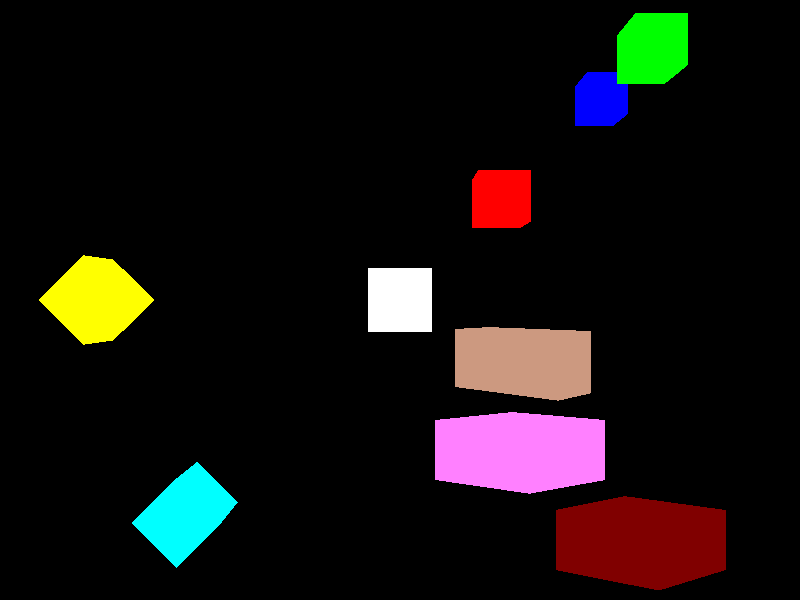// Camera is placed 10 units behind the origin
camera {
    location <0, 0, -10>
    look_at <0, 0, 0>
}

// Light source is placed 10 units behind the origin
light_source {
    <0, 0, -10> 
    color rgb <1, 1, 1>
}

// Light source shining from top left corner of the scene
light_source {
    <-10, 10, 0> 
    color rgb <1, 1, 1>
}

// White box is centred at the origin
box {
    <0.5, 0.5, 0.5> <-0.5, -0.5, -0.5>
    pigment {
        color rgb <1, 1, 1>
    }
}

// Red box is translated by <2, 2, 2>
box {
    <0.5, 0.5, 0.5> <-0.5, -0.5, -0.5>
    pigment {
        color rgb <1, 0, 0>
    }

    translate <2, 2, 2>
}

// Green box is translated by <5, 5, 2>
box {
    <0.5, 0.5, 0.5> <-0.5, -0.5, -0.5>
    pigment {
        color rgb <0, 1, 0>
    }

    translate <5, 5, 2>
}

// Blue box is translated by <5, 5, 5>
box {
    <0.5, 0.5, 0.5> <-0.5, -0.5, -0.5>
    pigment {
        color rgb <0, 0, 1>
    }

    translate <5, 5, 5>
}

// Yellow box is first rotated around z axis by 45 degrees and then
// shifted left by 5 units
box {
    <0.5, 0.5, 0.5> <-0.5, -0.5, -0.5>
    pigment {
        color rgb <1, 1, 0>
    }

    rotate <0, 0, 45> 
    translate <-5, 0, 0>
}

// Cyan box is first shift left by 5 units and then the box is rotated
// around z axis by 45 degrees. In the rendered image, it can be seen
// that the whole box as a whole orbits around the z axis due to the
// rotation and occupies a new place 45 degrees away from the yellow box
// in the orbit.
box {
    <0.5, 0.5, 0.5> <-0.5, -0.5, -0.5>
    pigment {
        color rgb <0, 1, 1>
    }

    translate <-5, 0, 0>
    rotate <0, 0, 45> 
}

// The length of the brown box is first doubled along x axis, then it is
// rotated 45 degrees around y axis. As a result, the elongated face is
// rotated towards left. Then it is translated to a new position below
// the origin.
box {
    <0.5, 0.5, 0.5> <-0.5, -0.5, -0.5>
    pigment {
        color rgb <0.8, 0.6, 0.5>
    }

    scale <2, 1, 1>
    rotate <0, 45, 0>
    translate <2, -1.0, 0>
}

// The pink box is first rotated 45 degrees around y axis. Then it is
// scaled by a factor of 2 along x axis. As a result, the diagonal of
// the box running along x axis seems to be elongated. Finally, this box
// is translated and placed right below the brown box.
box {
    <0.5, 0.5, 0.5> <-0.5, -0.5, -0.5>
    pigment {
        color rgb <1, 0.5, 1>
    }

    rotate <0, 45, 0>
    scale <2, 1, 1>
    translate <2, -2.5, 0>
}

// The maroon box is first rotated along y axis by 45 degrees. Then it
// is translated to a new position right below the pink box. Finally, it
// is scaled by a factor of 2 along the x axis. As a result, the box
// appears to have moved further along the x axis. Also, its diagonal of
// along the x axis appears to be stretched.
box {
    <0.5, 0.5, 0.5> <-0.5, -0.5, -0.5>
    pigment {
        color rgb <0.5, 0.0, 0.0>
    }

    rotate <0, 45, 0>
    translate <2, -4, 0>
    scale <2, 1, 1>
}
